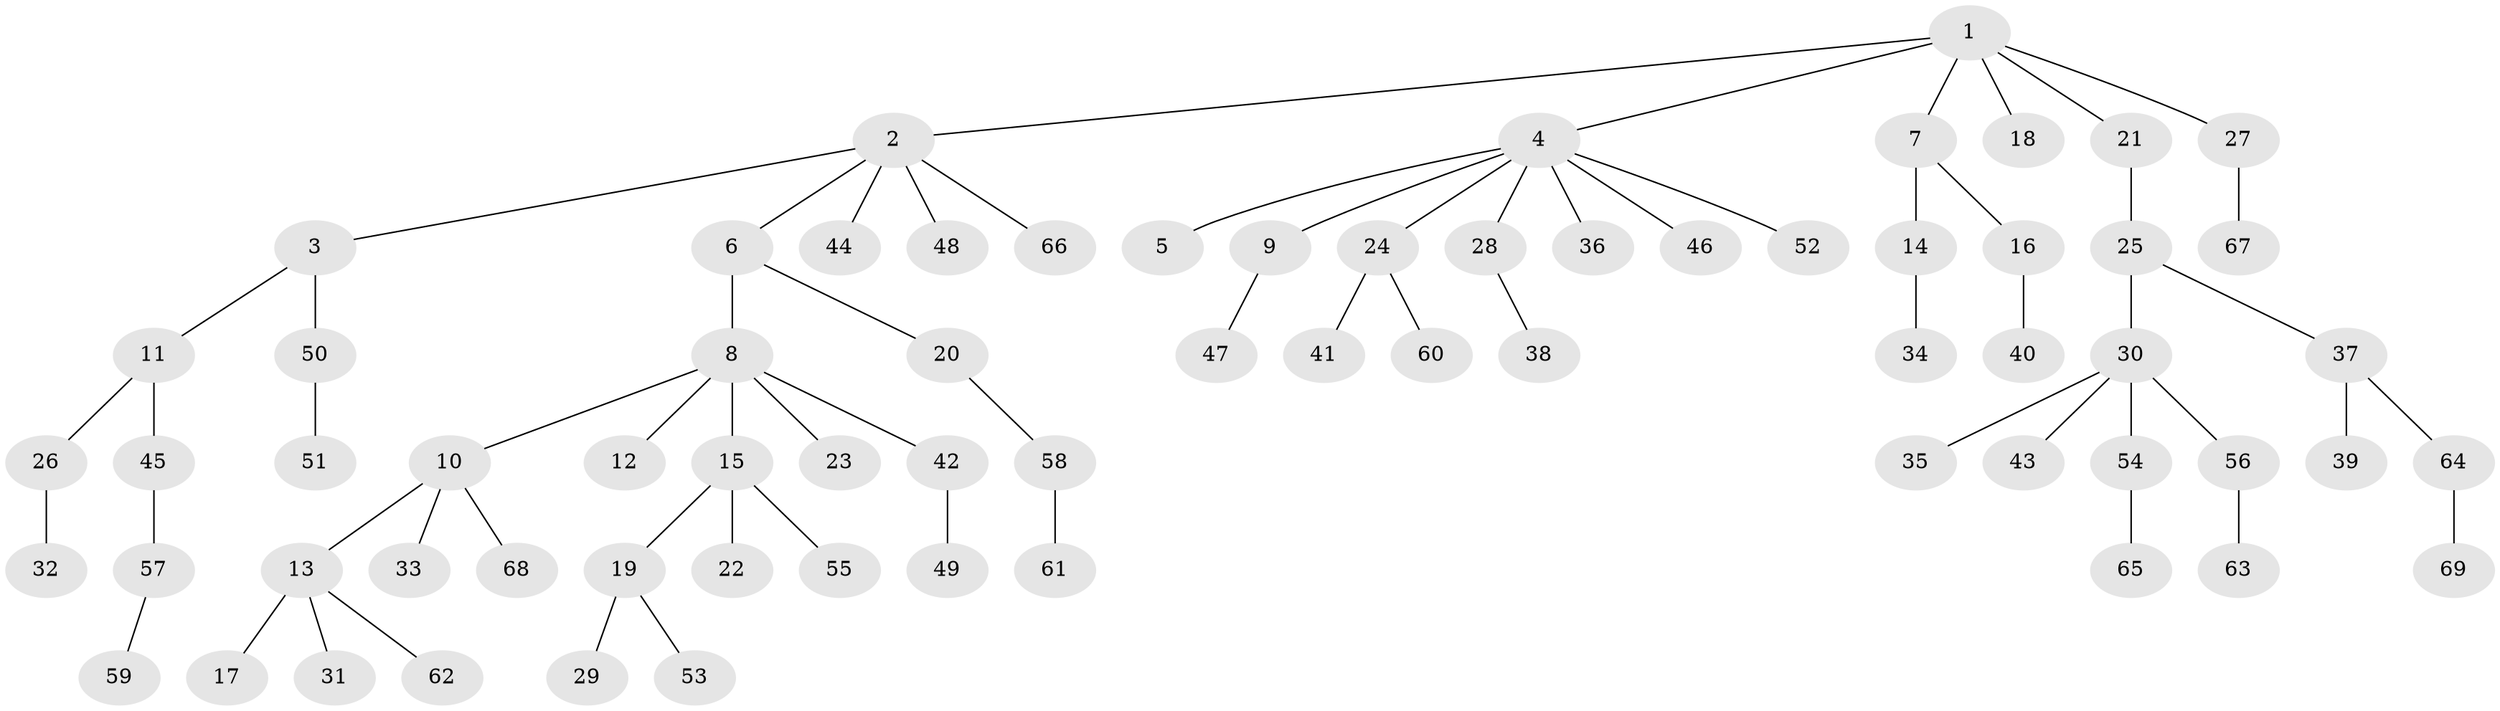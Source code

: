 // coarse degree distribution, {1: 0.7037037037037037, 2: 0.2222222222222222, 4: 0.037037037037037035, 17: 0.037037037037037035}
// Generated by graph-tools (version 1.1) at 2025/56/03/04/25 21:56:53]
// undirected, 69 vertices, 68 edges
graph export_dot {
graph [start="1"]
  node [color=gray90,style=filled];
  1;
  2;
  3;
  4;
  5;
  6;
  7;
  8;
  9;
  10;
  11;
  12;
  13;
  14;
  15;
  16;
  17;
  18;
  19;
  20;
  21;
  22;
  23;
  24;
  25;
  26;
  27;
  28;
  29;
  30;
  31;
  32;
  33;
  34;
  35;
  36;
  37;
  38;
  39;
  40;
  41;
  42;
  43;
  44;
  45;
  46;
  47;
  48;
  49;
  50;
  51;
  52;
  53;
  54;
  55;
  56;
  57;
  58;
  59;
  60;
  61;
  62;
  63;
  64;
  65;
  66;
  67;
  68;
  69;
  1 -- 2;
  1 -- 4;
  1 -- 7;
  1 -- 18;
  1 -- 21;
  1 -- 27;
  2 -- 3;
  2 -- 6;
  2 -- 44;
  2 -- 48;
  2 -- 66;
  3 -- 11;
  3 -- 50;
  4 -- 5;
  4 -- 9;
  4 -- 24;
  4 -- 28;
  4 -- 36;
  4 -- 46;
  4 -- 52;
  6 -- 8;
  6 -- 20;
  7 -- 14;
  7 -- 16;
  8 -- 10;
  8 -- 12;
  8 -- 15;
  8 -- 23;
  8 -- 42;
  9 -- 47;
  10 -- 13;
  10 -- 33;
  10 -- 68;
  11 -- 26;
  11 -- 45;
  13 -- 17;
  13 -- 31;
  13 -- 62;
  14 -- 34;
  15 -- 19;
  15 -- 22;
  15 -- 55;
  16 -- 40;
  19 -- 29;
  19 -- 53;
  20 -- 58;
  21 -- 25;
  24 -- 41;
  24 -- 60;
  25 -- 30;
  25 -- 37;
  26 -- 32;
  27 -- 67;
  28 -- 38;
  30 -- 35;
  30 -- 43;
  30 -- 54;
  30 -- 56;
  37 -- 39;
  37 -- 64;
  42 -- 49;
  45 -- 57;
  50 -- 51;
  54 -- 65;
  56 -- 63;
  57 -- 59;
  58 -- 61;
  64 -- 69;
}

